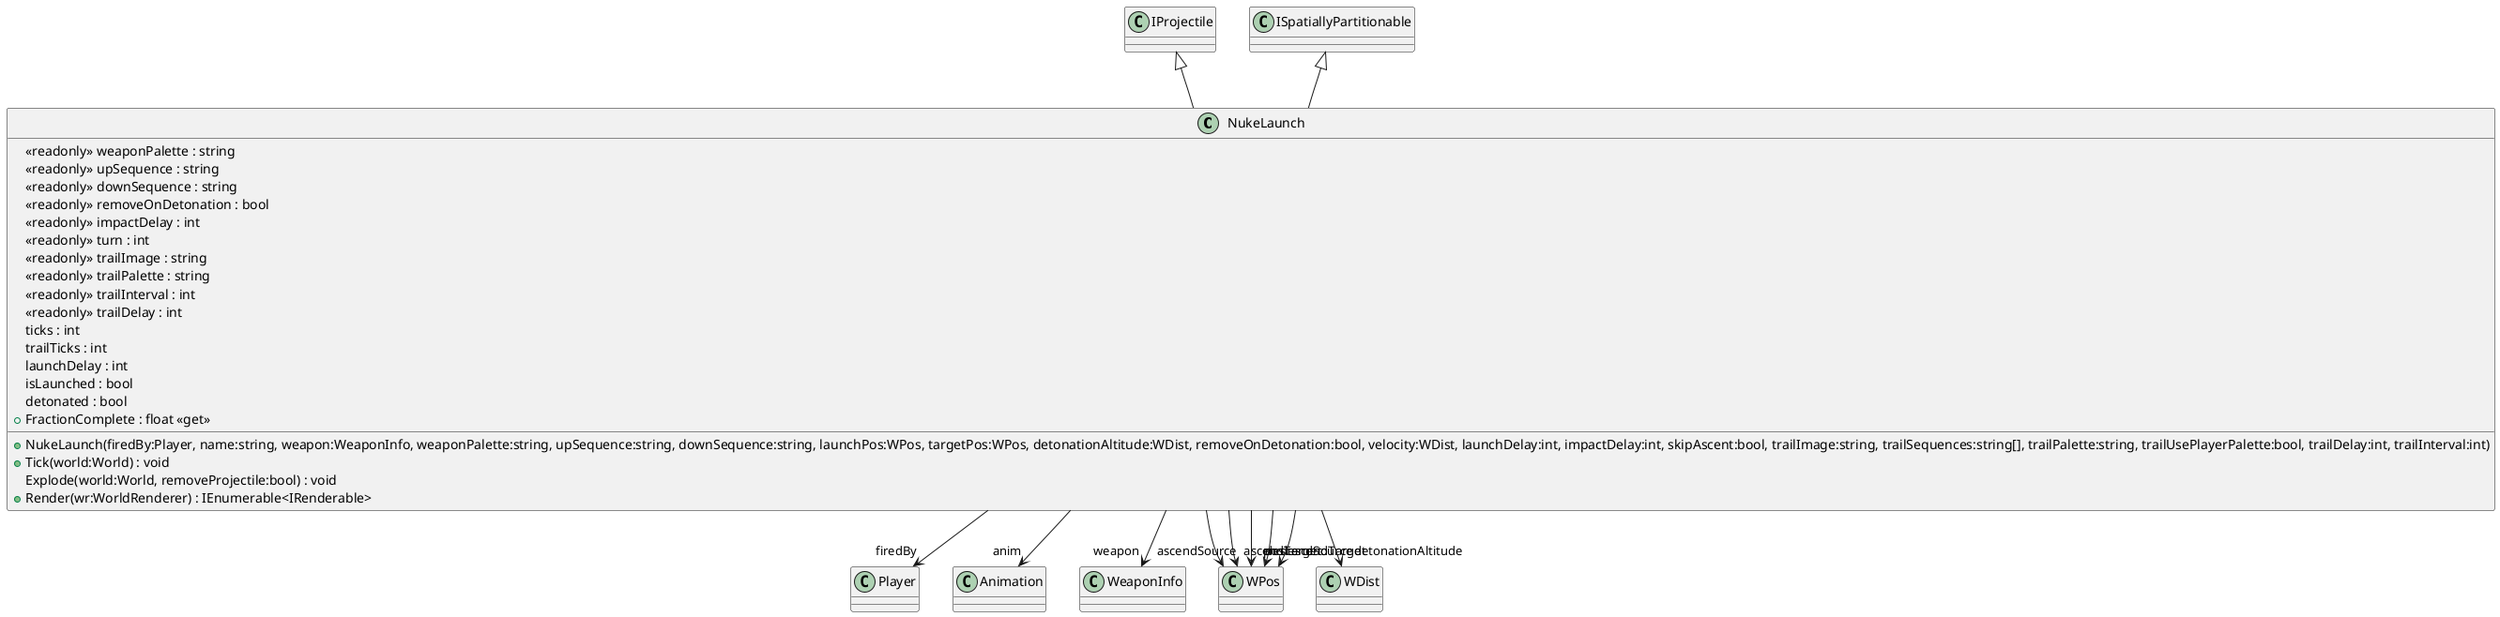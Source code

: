 @startuml
class NukeLaunch {
    <<readonly>> weaponPalette : string
    <<readonly>> upSequence : string
    <<readonly>> downSequence : string
    <<readonly>> removeOnDetonation : bool
    <<readonly>> impactDelay : int
    <<readonly>> turn : int
    <<readonly>> trailImage : string
    <<readonly>> trailPalette : string
    <<readonly>> trailInterval : int
    <<readonly>> trailDelay : int
    ticks : int
    trailTicks : int
    launchDelay : int
    isLaunched : bool
    detonated : bool
    + NukeLaunch(firedBy:Player, name:string, weapon:WeaponInfo, weaponPalette:string, upSequence:string, downSequence:string, launchPos:WPos, targetPos:WPos, detonationAltitude:WDist, removeOnDetonation:bool, velocity:WDist, launchDelay:int, impactDelay:int, skipAscent:bool, trailImage:string, trailSequences:string[], trailPalette:string, trailUsePlayerPalette:bool, trailDelay:int, trailInterval:int)
    + Tick(world:World) : void
    Explode(world:World, removeProjectile:bool) : void
    + Render(wr:WorldRenderer) : IEnumerable<IRenderable>
    + FractionComplete : float <<get>>
}
IProjectile <|-- NukeLaunch
ISpatiallyPartitionable <|-- NukeLaunch
NukeLaunch --> "firedBy" Player
NukeLaunch --> "anim" Animation
NukeLaunch --> "weapon" WeaponInfo
NukeLaunch --> "ascendSource" WPos
NukeLaunch --> "ascendTarget" WPos
NukeLaunch --> "descendSource" WPos
NukeLaunch --> "descendTarget" WPos
NukeLaunch --> "detonationAltitude" WDist
NukeLaunch --> "pos" WPos
@enduml
